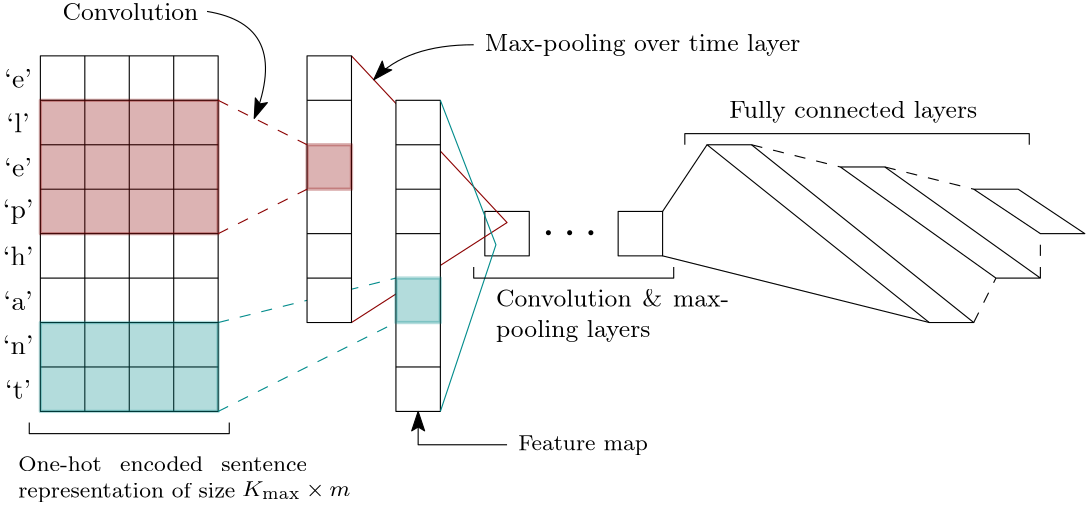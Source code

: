 <?xml version="1.0"?>
<!DOCTYPE ipe SYSTEM "ipe.dtd">
<ipe version="70206" creator="Ipe 7.2.7">
<info created="D:20191207222931" modified="D:20191208232640"/>
<preamble>\usepackage{amsmath}</preamble>
<ipestyle name="basic">
<symbol name="arrow/arc(spx)">
<path stroke="sym-stroke" fill="sym-stroke" pen="sym-pen">
0 0 m
-1 0.333 l
-1 -0.333 l
h
</path>
</symbol>
<symbol name="arrow/farc(spx)">
<path stroke="sym-stroke" fill="white" pen="sym-pen">
0 0 m
-1 0.333 l
-1 -0.333 l
h
</path>
</symbol>
<symbol name="arrow/ptarc(spx)">
<path stroke="sym-stroke" fill="sym-stroke" pen="sym-pen">
0 0 m
-1 0.333 l
-0.8 0 l
-1 -0.333 l
h
</path>
</symbol>
<symbol name="arrow/fptarc(spx)">
<path stroke="sym-stroke" fill="white" pen="sym-pen">
0 0 m
-1 0.333 l
-0.8 0 l
-1 -0.333 l
h
</path>
</symbol>
<symbol name="mark/circle(sx)" transformations="translations">
<path fill="sym-stroke">
0.6 0 0 0.6 0 0 e
0.4 0 0 0.4 0 0 e
</path>
</symbol>
<symbol name="mark/disk(sx)" transformations="translations">
<path fill="sym-stroke">
0.6 0 0 0.6 0 0 e
</path>
</symbol>
<symbol name="mark/fdisk(sfx)" transformations="translations">
<group>
<path fill="sym-fill">
0.5 0 0 0.5 0 0 e
</path>
<path fill="sym-stroke" fillrule="eofill">
0.6 0 0 0.6 0 0 e
0.4 0 0 0.4 0 0 e
</path>
</group>
</symbol>
<symbol name="mark/box(sx)" transformations="translations">
<path fill="sym-stroke" fillrule="eofill">
-0.6 -0.6 m
0.6 -0.6 l
0.6 0.6 l
-0.6 0.6 l
h
-0.4 -0.4 m
0.4 -0.4 l
0.4 0.4 l
-0.4 0.4 l
h
</path>
</symbol>
<symbol name="mark/square(sx)" transformations="translations">
<path fill="sym-stroke">
-0.6 -0.6 m
0.6 -0.6 l
0.6 0.6 l
-0.6 0.6 l
h
</path>
</symbol>
<symbol name="mark/fsquare(sfx)" transformations="translations">
<group>
<path fill="sym-fill">
-0.5 -0.5 m
0.5 -0.5 l
0.5 0.5 l
-0.5 0.5 l
h
</path>
<path fill="sym-stroke" fillrule="eofill">
-0.6 -0.6 m
0.6 -0.6 l
0.6 0.6 l
-0.6 0.6 l
h
-0.4 -0.4 m
0.4 -0.4 l
0.4 0.4 l
-0.4 0.4 l
h
</path>
</group>
</symbol>
<symbol name="mark/cross(sx)" transformations="translations">
<group>
<path fill="sym-stroke">
-0.43 -0.57 m
0.57 0.43 l
0.43 0.57 l
-0.57 -0.43 l
h
</path>
<path fill="sym-stroke">
-0.43 0.57 m
0.57 -0.43 l
0.43 -0.57 l
-0.57 0.43 l
h
</path>
</group>
</symbol>
<symbol name="arrow/fnormal(spx)">
<path stroke="sym-stroke" fill="white" pen="sym-pen">
0 0 m
-1 0.333 l
-1 -0.333 l
h
</path>
</symbol>
<symbol name="arrow/pointed(spx)">
<path stroke="sym-stroke" fill="sym-stroke" pen="sym-pen">
0 0 m
-1 0.333 l
-0.8 0 l
-1 -0.333 l
h
</path>
</symbol>
<symbol name="arrow/fpointed(spx)">
<path stroke="sym-stroke" fill="white" pen="sym-pen">
0 0 m
-1 0.333 l
-0.8 0 l
-1 -0.333 l
h
</path>
</symbol>
<symbol name="arrow/linear(spx)">
<path stroke="sym-stroke" pen="sym-pen">
-1 0.333 m
0 0 l
-1 -0.333 l
</path>
</symbol>
<symbol name="arrow/fdouble(spx)">
<path stroke="sym-stroke" fill="white" pen="sym-pen">
0 0 m
-1 0.333 l
-1 -0.333 l
h
-1 0 m
-2 0.333 l
-2 -0.333 l
h
</path>
</symbol>
<symbol name="arrow/double(spx)">
<path stroke="sym-stroke" fill="sym-stroke" pen="sym-pen">
0 0 m
-1 0.333 l
-1 -0.333 l
h
-1 0 m
-2 0.333 l
-2 -0.333 l
h
</path>
</symbol>
<pen name="heavier" value="0.8"/>
<pen name="fat" value="1.2"/>
<pen name="ultrafat" value="2"/>
<symbolsize name="large" value="5"/>
<symbolsize name="small" value="2"/>
<symbolsize name="tiny" value="1.1"/>
<arrowsize name="large" value="10"/>
<arrowsize name="small" value="5"/>
<arrowsize name="tiny" value="3"/>
<color name="red" value="1 0 0"/>
<color name="green" value="0 1 0"/>
<color name="blue" value="0 0 1"/>
<color name="yellow" value="1 1 0"/>
<color name="orange" value="1 0.647 0"/>
<color name="gold" value="1 0.843 0"/>
<color name="purple" value="0.627 0.125 0.941"/>
<color name="gray" value="0.745"/>
<color name="brown" value="0.647 0.165 0.165"/>
<color name="navy" value="0 0 0.502"/>
<color name="pink" value="1 0.753 0.796"/>
<color name="seagreen" value="0.18 0.545 0.341"/>
<color name="turquoise" value="0.251 0.878 0.816"/>
<color name="violet" value="0.933 0.51 0.933"/>
<color name="darkblue" value="0 0 0.545"/>
<color name="darkcyan" value="0 0.545 0.545"/>
<color name="darkgray" value="0.663"/>
<color name="darkgreen" value="0 0.392 0"/>
<color name="darkmagenta" value="0.545 0 0.545"/>
<color name="darkorange" value="1 0.549 0"/>
<color name="darkred" value="0.545 0 0"/>
<color name="lightblue" value="0.678 0.847 0.902"/>
<color name="lightcyan" value="0.878 1 1"/>
<color name="lightgray" value="0.827"/>
<color name="lightgreen" value="0.565 0.933 0.565"/>
<color name="lightyellow" value="1 1 0.878"/>
<dashstyle name="dashed" value="[4] 0"/>
<dashstyle name="dotted" value="[1 3] 0"/>
<dashstyle name="dash dotted" value="[4 2 1 2] 0"/>
<dashstyle name="dash dot dotted" value="[4 2 1 2 1 2] 0"/>
<textsize name="large" value="\large"/>
<textsize name="Large" value="\Large"/>
<textsize name="LARGE" value="\LARGE"/>
<textsize name="huge" value="\huge"/>
<textsize name="Huge" value="\Huge"/>
<textsize name="small" value="\small"/>
<textsize name="footnote" value="\footnotesize"/>
<textsize name="tiny" value="\tiny"/>
<textstyle name="center" begin="\begin{center}" end="\end{center}"/>
<textstyle name="itemize" begin="\begin{itemize}" end="\end{itemize}"/>
<textstyle name="item" begin="\begin{itemize}\item{}" end="\end{itemize}"/>
<gridsize name="4 pts" value="4"/>
<gridsize name="8 pts (~3 mm)" value="8"/>
<gridsize name="16 pts (~6 mm)" value="16"/>
<gridsize name="32 pts (~12 mm)" value="32"/>
<gridsize name="10 pts (~3.5 mm)" value="10"/>
<gridsize name="20 pts (~7 mm)" value="20"/>
<gridsize name="14 pts (~5 mm)" value="14"/>
<gridsize name="28 pts (~10 mm)" value="28"/>
<gridsize name="56 pts (~20 mm)" value="56"/>
<anglesize name="90 deg" value="90"/>
<anglesize name="60 deg" value="60"/>
<anglesize name="45 deg" value="45"/>
<anglesize name="30 deg" value="30"/>
<anglesize name="22.5 deg" value="22.5"/>
<opacity name="10%" value="0.1"/>
<opacity name="30%" value="0.3"/>
<opacity name="50%" value="0.5"/>
<opacity name="75%" value="0.75"/>
<tiling name="falling" angle="-60" step="4" width="1"/>
<tiling name="rising" angle="30" step="4" width="1"/>
</ipestyle>
<page>
<layer name="alpha"/>
<view layers="alpha" active="alpha"/>
<path layer="alpha" stroke="black">
272 664 m
272 680 l
256 680 l
256 664 l
h
</path>
<path stroke="darkred">
208 640 m
264 676 l
208 736 l
</path>
<path stroke="darkcyan" dash="dashed">
160 640 m
224 656 l
</path>
<path matrix="1 0 0 1 0 16" stroke="black">
192 704 m
208 704 l
</path>
<path stroke="black">
96 736 m
96 608 l
160 608 l
160 736 l
h
</path>
<path stroke="black">
112 736 m
112 608 l
</path>
<path stroke="black">
128 736 m
128 608 l
</path>
<path matrix="1 0 0 1 16 0" stroke="black">
128 736 m
128 608 l
</path>
<path stroke="black">
96 720 m
160 720 l
</path>
<path matrix="1 0 0 1 0 -16" stroke="black">
96 720 m
160 720 l
</path>
<path matrix="1 0 0 1 0 -32" stroke="black">
96 720 m
160 720 l
</path>
<path matrix="1 0 0 1 0 -48" stroke="black">
96 720 m
160 720 l
</path>
<path matrix="1 0 0 1 0 -64" stroke="black">
96 720 m
160 720 l
</path>
<path matrix="1 0 0 1 0 -80" stroke="black">
96 720 m
160 720 l
</path>
<path matrix="1 0 0 1 0 -96" stroke="black">
96 720 m
160 720 l
</path>
<text matrix="1 0 0 1 -88 -48" transformations="translations" pos="176 776" stroke="black" type="label" width="9.963" height="6.918" depth="0" halign="center" valign="center">`e&apos;</text>
<text matrix="1 0 0 1 -88 -64" transformations="translations" pos="176 776" stroke="black" type="label" width="8.302" height="6.918" depth="0" halign="center" valign="center">`l&apos;</text>
<text matrix="1 0 0 1 -88 -80" transformations="translations" pos="176 776" stroke="black" type="label" width="9.963" height="6.918" depth="0" halign="center" valign="center">`e&apos;</text>
<text matrix="1 0 0 1 -88 -96" transformations="translations" pos="176 776" stroke="black" type="label" width="11.07" height="6.926" depth="1.93" halign="center" valign="center">`p&apos;</text>
<text matrix="1 0 0 1 -88 -128" transformations="translations" pos="176 776" stroke="black" type="label" width="10.516" height="6.918" depth="0" halign="center" valign="center">`a&apos;</text>
<text matrix="1 0 0 1 -88 -144" transformations="translations" pos="176 776" stroke="black" type="label" width="11.07" height="6.918" depth="0" halign="center" valign="center">`n&apos;</text>
<text matrix="1 0 0 1 -88 -160" transformations="translations" pos="176 776" stroke="black" type="label" width="9.409" height="6.918" depth="0" halign="center" valign="center">`t&apos;</text>
<text matrix="1 0 0 1 -88 -112" transformations="translations" pos="176 776" stroke="black" type="label" width="11.07" height="6.918" depth="0" halign="center" valign="center">`h&apos;</text>
<path matrix="1 0 0 1 -96 -96" stroke="darkcyan" fill="darkcyan" pen="fat" opacity="30%">
192 736 m
192 704 l
256 704 l
256 736 l
h
</path>
<path matrix="1 0 0 1 -96 -16" stroke="darkred" fill="darkred" pen="fat" opacity="30%">
192 736 m
192 688 l
256 688 l
256 736 l
h
</path>
<path stroke="black" fill="white">
192 736 m
192 640 l
208 640 l
208 736 l
h
</path>
<path stroke="black" fill="1">
224 720 m
224 608 l
240 608 l
240 720 l
h
</path>
<path matrix="1 0 0 1 -32 24" stroke="darkcyan" fill="darkcyan" pen="fat" opacity="30%">
256 632 m
256 616 l
272 616 l
272 632 l
h
</path>
<path stroke="darkcyan" dash="dashed">
160 608 m
224 640 l
</path>
<path stroke="darkred" dash="dashed">
160 672 m
192 688 l
</path>
<path stroke="darkred" dash="dashed">
160 720 m
192 704 l
</path>
<path matrix="1 0 0 1 -16 -56" stroke="darkred" fill="darkred" pen="fat" opacity="30%">
208 760 m
208 744 l
224 744 l
224 760 l
h
</path>
<path matrix="1 0 0 1 0 16" stroke="black">
192 704 m
208 704 l
</path>
<path matrix="1 0 0 1 0 -32" stroke="black">
192 704 m
208 704 l
</path>
<path matrix="1 0 0 1 0 -48" stroke="black">
192 704 m
208 704 l
</path>
<path matrix="1 0 0 1 32 0" stroke="black">
192 704 m
208 704 l
</path>
<path matrix="1 0 0 1 32 -16" stroke="black">
192 704 m
208 704 l
</path>
<path matrix="1 0 0 1 32 -32" stroke="black">
192 704 m
208 704 l
</path>
<path matrix="1 0 0 1 32 -80" stroke="black">
192 704 m
208 704 l
</path>
<path matrix="1 0 0 1 -16 0" stroke="black">
352 704 m
368 704 l
448 640 l
432 640 l
h
</path>
<path matrix="1 0 0 1 -8 0" stroke="black">
392 696 m
408 696 l
464 656 l
448 656 l
h
</path>
<path stroke="black">
432 688 m
448 688 l
472 672 l
456 672 l
h
</path>
<path matrix="1 0 0 1 -8 0" stroke="black" dash="dashed">
440 640 m
448 656 l
448 656 l
</path>
<path matrix="1 0 0 1 -8 0" stroke="black" dash="dashed">
464 656 m
464 672 l
</path>
<path matrix="1 0 0 1 -8 0" stroke="black" dash="dashed">
408 696 m
440 688 l
</path>
<path matrix="1 0 0 1 -8 0" stroke="black" dash="dashed">
360 704 m
392 696 l
</path>
<text matrix="1 0 0 1 0 -64" transformations="translations" pos="288 736" stroke="black" type="label" width="22.954" height="7.651" depth="0" halign="center" valign="center" size="LARGE" style="math">\cdots</text>
<path stroke="black">
320 664 m
320 680 l
304 680 l
304 664 l
h
</path>
<path stroke="darkcyan">
240 608 m
260 668 l
240 720 l
</path>
<path stroke="black" fill="white">
320 680 m
336 704 l
336 704 l
</path>
<path stroke="black" fill="white">
320 664 m
416 640 l
</path>
<path stroke="black">
252 660 m
252 656 l
324 656 l
324 660 l
</path>
<text transformations="translations" pos="260 652" stroke="black" type="minipage" width="84" height="11.949" depth="6.98" valign="top" size="small">Convolution 
\&amp; max-pooling layers</text>
<path stroke="black">
328 704 m
328 708 l
452 708 l
452 704 l
</path>
<text matrix="1 0 0 1 8 -20" transformations="translations" pos="336 736" stroke="black" type="minipage" width="96" height="6.48" depth="1.49" valign="center" size="small">Fully connected layers</text>
<path stroke="black" rarrow="ptarc/normal">
172.992 713.504 m
182.009 736.387
175.815 748.777
156 752 c
</path>
<text matrix="1 0 0 1 8 -16" transformations="translations" pos="96 768" stroke="black" type="label" width="48.893" height="6.227" depth="0" valign="center" size="small">Convolution</text>
<path stroke="black" rarrow="ptarc/normal">
216.017 727.41 m
224 736
236 740
252 740 c
</path>
<text transformations="translations" pos="256 740" stroke="black" type="label" width="113.707" height="6.23" depth="1.74" valign="center" size="small">Max-pooling over time layer</text>
<path stroke="black">
92 604 m
92 600 l
164 600 l
164 604 l
</path>
<text transformations="translations" pos="88 592" stroke="black" type="minipage" width="104" height="10.759" depth="5.79" valign="top" size="footnote">One-hot encoded sentence representation of size </text>
<text matrix="1 0 0 1 -55.3785 5.45023" transformations="translations" pos="224 572" stroke="black" type="label" width="38.957" height="5.453" depth="0.99" valign="baseline" size="footnote" style="math">K_{\text{max}} \times m</text>
<path stroke="black" rarrow="ptarc/normal">
232 608 m
232 596 l
264 596 l
</path>
<text matrix="1 0 0 1 -4 0" transformations="translations" pos="272 596" stroke="black" type="label" width="46.696" height="5.446" depth="1.55" valign="center" size="footnote">Feature map</text>
</page>
</ipe>
